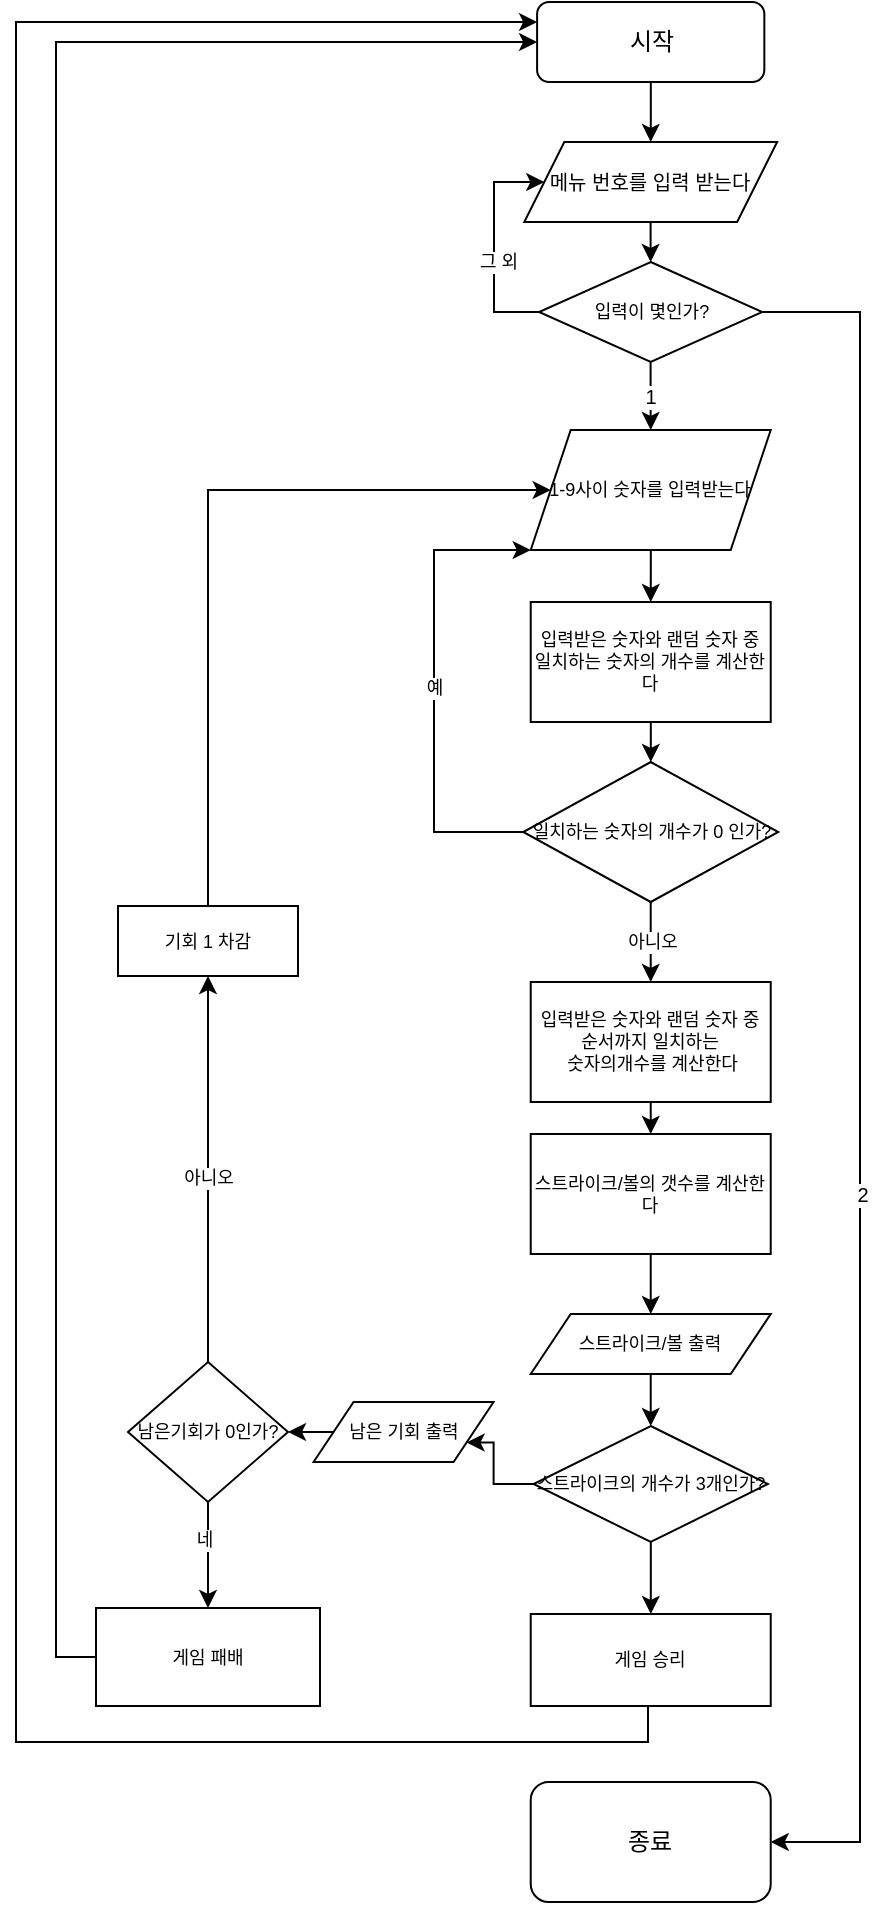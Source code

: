 <mxfile version="15.4.1" type="github">
  <diagram id="ywMGq3YlmWIvPyukyNRm" name="Page-1">
    <mxGraphModel dx="1158" dy="643" grid="1" gridSize="10" guides="1" tooltips="1" connect="1" arrows="1" fold="1" page="1" pageScale="1" pageWidth="827" pageHeight="1169" math="0" shadow="0">
      <root>
        <mxCell id="0" />
        <mxCell id="1" parent="0" />
        <mxCell id="UhYWy89zvZPlmEAXTa8H-82" style="edgeStyle=orthogonalEdgeStyle;rounded=0;orthogonalLoop=1;jettySize=auto;html=1;entryX=0.5;entryY=0;entryDx=0;entryDy=0;fontSize=10;" edge="1" parent="1" source="oEQ9v9iEOpAzofG8B1pc-1" target="UhYWy89zvZPlmEAXTa8H-48">
          <mxGeometry relative="1" as="geometry" />
        </mxCell>
        <mxCell id="oEQ9v9iEOpAzofG8B1pc-1" value="시작" style="rounded=1;whiteSpace=wrap;html=1;" parent="1" vertex="1">
          <mxGeometry x="430.55" y="70" width="113.62" height="40" as="geometry" />
        </mxCell>
        <mxCell id="UhYWy89zvZPlmEAXTa8H-13" style="edgeStyle=orthogonalEdgeStyle;rounded=0;orthogonalLoop=1;jettySize=auto;html=1;fontSize=9;" edge="1" parent="1" source="UhYWy89zvZPlmEAXTa8H-3" target="UhYWy89zvZPlmEAXTa8H-5">
          <mxGeometry relative="1" as="geometry" />
        </mxCell>
        <mxCell id="UhYWy89zvZPlmEAXTa8H-3" value="&lt;font style=&quot;font-size: 9px;&quot;&gt;입력받은 숫자와 랜덤 숫자 중&lt;br style=&quot;font-size: 9px;&quot;&gt;일치하는 숫자의 개수를 계산한다&lt;br style=&quot;font-size: 9px;&quot;&gt;&lt;/font&gt;" style="rounded=0;whiteSpace=wrap;html=1;fontSize=9;" vertex="1" parent="1">
          <mxGeometry x="427.36" y="370" width="120" height="60" as="geometry" />
        </mxCell>
        <mxCell id="UhYWy89zvZPlmEAXTa8H-17" style="edgeStyle=orthogonalEdgeStyle;rounded=0;orthogonalLoop=1;jettySize=auto;html=1;entryX=0.5;entryY=0;entryDx=0;entryDy=0;fontSize=9;" edge="1" parent="1" source="UhYWy89zvZPlmEAXTa8H-5" target="UhYWy89zvZPlmEAXTa8H-44">
          <mxGeometry relative="1" as="geometry">
            <mxPoint x="478" y="654" as="targetPoint" />
            <Array as="points" />
          </mxGeometry>
        </mxCell>
        <mxCell id="UhYWy89zvZPlmEAXTa8H-18" value="아니오" style="edgeLabel;html=1;align=center;verticalAlign=middle;resizable=0;points=[];fontSize=9;" vertex="1" connectable="0" parent="UhYWy89zvZPlmEAXTa8H-17">
          <mxGeometry x="-0.199" relative="1" as="geometry">
            <mxPoint y="4" as="offset" />
          </mxGeometry>
        </mxCell>
        <mxCell id="UhYWy89zvZPlmEAXTa8H-38" value="예" style="edgeStyle=orthogonalEdgeStyle;rounded=0;orthogonalLoop=1;jettySize=auto;html=1;exitX=0;exitY=0.5;exitDx=0;exitDy=0;fontSize=9;entryX=0;entryY=1;entryDx=0;entryDy=0;" edge="1" parent="1" source="UhYWy89zvZPlmEAXTa8H-5" target="UhYWy89zvZPlmEAXTa8H-39">
          <mxGeometry relative="1" as="geometry">
            <mxPoint x="369" y="324" as="targetPoint" />
            <Array as="points">
              <mxPoint x="379" y="485" />
              <mxPoint x="379" y="344" />
            </Array>
          </mxGeometry>
        </mxCell>
        <mxCell id="UhYWy89zvZPlmEAXTa8H-5" value="&lt;span style=&quot;font-size: 9px;&quot;&gt;일치하는 숫자의 개수가 0 인가?&lt;/span&gt;" style="rhombus;whiteSpace=wrap;html=1;fontSize=9;" vertex="1" parent="1">
          <mxGeometry x="423.61" y="450" width="127.5" height="70" as="geometry" />
        </mxCell>
        <mxCell id="UhYWy89zvZPlmEAXTa8H-78" style="edgeStyle=orthogonalEdgeStyle;rounded=0;orthogonalLoop=1;jettySize=auto;html=1;exitX=0.5;exitY=1;exitDx=0;exitDy=0;entryX=0.5;entryY=0;entryDx=0;entryDy=0;fontSize=9;" edge="1" parent="1" source="UhYWy89zvZPlmEAXTa8H-14" target="UhYWy89zvZPlmEAXTa8H-68">
          <mxGeometry relative="1" as="geometry" />
        </mxCell>
        <mxCell id="UhYWy89zvZPlmEAXTa8H-14" value="&lt;font style=&quot;font-size: 9px;&quot;&gt;스트라이크/볼의 갯수를 계산한다&lt;br style=&quot;font-size: 9px;&quot;&gt;&lt;/font&gt;" style="rounded=0;whiteSpace=wrap;html=1;fontSize=9;" vertex="1" parent="1">
          <mxGeometry x="427.36" y="636" width="120" height="60" as="geometry" />
        </mxCell>
        <mxCell id="UhYWy89zvZPlmEAXTa8H-72" style="edgeStyle=orthogonalEdgeStyle;rounded=0;orthogonalLoop=1;jettySize=auto;html=1;entryX=1;entryY=0.75;entryDx=0;entryDy=0;fontSize=9;" edge="1" parent="1" source="UhYWy89zvZPlmEAXTa8H-21" target="UhYWy89zvZPlmEAXTa8H-70">
          <mxGeometry relative="1" as="geometry" />
        </mxCell>
        <mxCell id="UhYWy89zvZPlmEAXTa8H-81" style="edgeStyle=orthogonalEdgeStyle;rounded=0;orthogonalLoop=1;jettySize=auto;html=1;fontSize=9;" edge="1" parent="1" source="UhYWy89zvZPlmEAXTa8H-21" target="UhYWy89zvZPlmEAXTa8H-26">
          <mxGeometry relative="1" as="geometry" />
        </mxCell>
        <mxCell id="UhYWy89zvZPlmEAXTa8H-21" value="&lt;span style=&quot;font-size: 9px;&quot;&gt;스트라이크의 개수가 3개인가?&lt;/span&gt;" style="rhombus;whiteSpace=wrap;html=1;fontSize=9;" vertex="1" parent="1">
          <mxGeometry x="428.785" y="782" width="117.15" height="58" as="geometry" />
        </mxCell>
        <mxCell id="UhYWy89zvZPlmEAXTa8H-64" style="edgeStyle=orthogonalEdgeStyle;rounded=0;orthogonalLoop=1;jettySize=auto;html=1;fontSize=8;entryX=0;entryY=0.25;entryDx=0;entryDy=0;exitX=0.5;exitY=1;exitDx=0;exitDy=0;" edge="1" parent="1" source="UhYWy89zvZPlmEAXTa8H-26" target="oEQ9v9iEOpAzofG8B1pc-1">
          <mxGeometry relative="1" as="geometry">
            <mxPoint x="180" y="1030" as="targetPoint" />
            <mxPoint x="486" y="1010" as="sourcePoint" />
            <Array as="points">
              <mxPoint x="486" y="922" />
              <mxPoint x="486" y="940" />
              <mxPoint x="170" y="940" />
              <mxPoint x="170" y="80" />
            </Array>
          </mxGeometry>
        </mxCell>
        <mxCell id="UhYWy89zvZPlmEAXTa8H-26" value="&lt;font style=&quot;font-size: 9px;&quot;&gt;게임 승리&lt;br style=&quot;font-size: 9px;&quot;&gt;&lt;/font&gt;" style="rounded=0;whiteSpace=wrap;html=1;fontSize=9;" vertex="1" parent="1">
          <mxGeometry x="427.36" y="876" width="120" height="46" as="geometry" />
        </mxCell>
        <mxCell id="UhYWy89zvZPlmEAXTa8H-42" style="edgeStyle=orthogonalEdgeStyle;rounded=0;orthogonalLoop=1;jettySize=auto;html=1;exitX=0.5;exitY=0;exitDx=0;exitDy=0;fontSize=9;entryX=0.5;entryY=1;entryDx=0;entryDy=0;" edge="1" parent="1" source="UhYWy89zvZPlmEAXTa8H-29" target="UhYWy89zvZPlmEAXTa8H-41">
          <mxGeometry relative="1" as="geometry">
            <mxPoint x="279" y="874" as="sourcePoint" />
            <mxPoint x="279" y="644" as="targetPoint" />
          </mxGeometry>
        </mxCell>
        <mxCell id="UhYWy89zvZPlmEAXTa8H-74" value="아니오" style="edgeLabel;html=1;align=center;verticalAlign=middle;resizable=0;points=[];fontSize=9;" vertex="1" connectable="0" parent="UhYWy89zvZPlmEAXTa8H-42">
          <mxGeometry x="-0.044" relative="1" as="geometry">
            <mxPoint as="offset" />
          </mxGeometry>
        </mxCell>
        <mxCell id="UhYWy89zvZPlmEAXTa8H-61" style="edgeStyle=orthogonalEdgeStyle;rounded=0;orthogonalLoop=1;jettySize=auto;html=1;exitX=0.5;exitY=1;exitDx=0;exitDy=0;fontSize=9;entryX=0.5;entryY=0;entryDx=0;entryDy=0;" edge="1" parent="1" source="UhYWy89zvZPlmEAXTa8H-29" target="UhYWy89zvZPlmEAXTa8H-33">
          <mxGeometry relative="1" as="geometry">
            <mxPoint x="283" y="899" as="sourcePoint" />
            <mxPoint x="283" y="939" as="targetPoint" />
          </mxGeometry>
        </mxCell>
        <mxCell id="UhYWy89zvZPlmEAXTa8H-62" value="네" style="edgeLabel;html=1;align=center;verticalAlign=middle;resizable=0;points=[];fontSize=9;" vertex="1" connectable="0" parent="UhYWy89zvZPlmEAXTa8H-61">
          <mxGeometry x="-0.293" y="-2" relative="1" as="geometry">
            <mxPoint as="offset" />
          </mxGeometry>
        </mxCell>
        <mxCell id="UhYWy89zvZPlmEAXTa8H-29" value="남은기회가 0인가?" style="rhombus;whiteSpace=wrap;html=1;fontSize=9;" vertex="1" parent="1">
          <mxGeometry x="226" y="750" width="80" height="70" as="geometry" />
        </mxCell>
        <mxCell id="UhYWy89zvZPlmEAXTa8H-63" style="edgeStyle=orthogonalEdgeStyle;rounded=0;orthogonalLoop=1;jettySize=auto;html=1;fontSize=8;entryX=0;entryY=0.5;entryDx=0;entryDy=0;exitX=0;exitY=0.5;exitDx=0;exitDy=0;" edge="1" parent="1" source="UhYWy89zvZPlmEAXTa8H-33" target="oEQ9v9iEOpAzofG8B1pc-1">
          <mxGeometry relative="1" as="geometry">
            <mxPoint x="240" y="90" as="targetPoint" />
            <mxPoint x="240" y="969" as="sourcePoint" />
            <Array as="points">
              <mxPoint x="190" y="898" />
              <mxPoint x="190" y="90" />
            </Array>
          </mxGeometry>
        </mxCell>
        <mxCell id="UhYWy89zvZPlmEAXTa8H-33" value="&lt;font style=&quot;font-size: 9px;&quot;&gt;게임 패배&lt;br style=&quot;font-size: 9px;&quot;&gt;&lt;/font&gt;" style="rounded=0;whiteSpace=wrap;html=1;fontSize=9;" vertex="1" parent="1">
          <mxGeometry x="210" y="873" width="112" height="49" as="geometry" />
        </mxCell>
        <mxCell id="UhYWy89zvZPlmEAXTa8H-66" style="edgeStyle=orthogonalEdgeStyle;rounded=0;orthogonalLoop=1;jettySize=auto;html=1;entryX=0.5;entryY=0;entryDx=0;entryDy=0;fontSize=9;" edge="1" parent="1" source="UhYWy89zvZPlmEAXTa8H-39" target="UhYWy89zvZPlmEAXTa8H-3">
          <mxGeometry relative="1" as="geometry" />
        </mxCell>
        <mxCell id="UhYWy89zvZPlmEAXTa8H-39" value="&lt;font style=&quot;font-size: 9px;&quot;&gt;1-9사이 숫자를 입력받는다&lt;/font&gt;" style="shape=parallelogram;perimeter=parallelogramPerimeter;whiteSpace=wrap;html=1;fixedSize=1;fontSize=9;" vertex="1" parent="1">
          <mxGeometry x="427.36" y="284" width="120" height="60" as="geometry" />
        </mxCell>
        <mxCell id="UhYWy89zvZPlmEAXTa8H-67" style="edgeStyle=orthogonalEdgeStyle;rounded=0;orthogonalLoop=1;jettySize=auto;html=1;exitX=0.5;exitY=0;exitDx=0;exitDy=0;fontSize=9;entryX=0;entryY=0.5;entryDx=0;entryDy=0;" edge="1" parent="1" source="UhYWy89zvZPlmEAXTa8H-41" target="UhYWy89zvZPlmEAXTa8H-39">
          <mxGeometry relative="1" as="geometry">
            <mxPoint x="306" y="310" as="targetPoint" />
            <Array as="points">
              <mxPoint x="266" y="314" />
            </Array>
          </mxGeometry>
        </mxCell>
        <mxCell id="UhYWy89zvZPlmEAXTa8H-41" value="기회 1 차감" style="rounded=0;whiteSpace=wrap;html=1;fontSize=9;" vertex="1" parent="1">
          <mxGeometry x="221" y="522" width="90" height="35" as="geometry" />
        </mxCell>
        <mxCell id="UhYWy89zvZPlmEAXTa8H-77" style="edgeStyle=orthogonalEdgeStyle;rounded=0;orthogonalLoop=1;jettySize=auto;html=1;exitX=0.5;exitY=1;exitDx=0;exitDy=0;entryX=0.5;entryY=0;entryDx=0;entryDy=0;fontSize=9;" edge="1" parent="1" source="UhYWy89zvZPlmEAXTa8H-44" target="UhYWy89zvZPlmEAXTa8H-14">
          <mxGeometry relative="1" as="geometry" />
        </mxCell>
        <mxCell id="UhYWy89zvZPlmEAXTa8H-44" value="&lt;font style=&quot;font-size: 9px;&quot;&gt;입력받은 숫자와 랜덤 숫자 중&lt;br style=&quot;font-size: 9px;&quot;&gt;순서까지 일치하는&lt;br style=&quot;font-size: 9px;&quot;&gt;&amp;nbsp;숫자의개수를 계산한다&lt;br style=&quot;font-size: 9px;&quot;&gt;&lt;/font&gt;" style="rounded=0;whiteSpace=wrap;html=1;fontSize=9;" vertex="1" parent="1">
          <mxGeometry x="427.36" y="560" width="120" height="60" as="geometry" />
        </mxCell>
        <mxCell id="UhYWy89zvZPlmEAXTa8H-46" value="종료" style="rounded=1;whiteSpace=wrap;html=1;" vertex="1" parent="1">
          <mxGeometry x="427.36" y="960" width="120" height="60" as="geometry" />
        </mxCell>
        <mxCell id="UhYWy89zvZPlmEAXTa8H-51" value="1" style="edgeStyle=orthogonalEdgeStyle;rounded=0;orthogonalLoop=1;jettySize=auto;html=1;entryX=0.5;entryY=0;entryDx=0;entryDy=0;fontSize=10;" edge="1" parent="1" source="UhYWy89zvZPlmEAXTa8H-47" target="UhYWy89zvZPlmEAXTa8H-39">
          <mxGeometry relative="1" as="geometry" />
        </mxCell>
        <mxCell id="UhYWy89zvZPlmEAXTa8H-52" style="edgeStyle=orthogonalEdgeStyle;rounded=0;orthogonalLoop=1;jettySize=auto;html=1;fontSize=9;entryX=0;entryY=0.5;entryDx=0;entryDy=0;" edge="1" parent="1" source="UhYWy89zvZPlmEAXTa8H-47" target="UhYWy89zvZPlmEAXTa8H-48">
          <mxGeometry relative="1" as="geometry">
            <mxPoint x="379" y="90" as="targetPoint" />
            <Array as="points">
              <mxPoint x="409" y="225" />
              <mxPoint x="409" y="160" />
            </Array>
          </mxGeometry>
        </mxCell>
        <mxCell id="UhYWy89zvZPlmEAXTa8H-55" value="그 외" style="edgeLabel;html=1;align=center;verticalAlign=middle;resizable=0;points=[];fontSize=9;" vertex="1" connectable="0" parent="UhYWy89zvZPlmEAXTa8H-52">
          <mxGeometry x="-0.149" y="-2" relative="1" as="geometry">
            <mxPoint as="offset" />
          </mxGeometry>
        </mxCell>
        <mxCell id="UhYWy89zvZPlmEAXTa8H-53" style="edgeStyle=orthogonalEdgeStyle;rounded=0;orthogonalLoop=1;jettySize=auto;html=1;fontSize=8;entryX=1;entryY=0.5;entryDx=0;entryDy=0;" edge="1" parent="1" source="UhYWy89zvZPlmEAXTa8H-47" target="UhYWy89zvZPlmEAXTa8H-46">
          <mxGeometry relative="1" as="geometry">
            <mxPoint x="521.01" y="1110" as="targetPoint" />
            <Array as="points">
              <mxPoint x="592" y="225" />
              <mxPoint x="592" y="990" />
            </Array>
          </mxGeometry>
        </mxCell>
        <mxCell id="UhYWy89zvZPlmEAXTa8H-54" value="2" style="edgeLabel;html=1;align=center;verticalAlign=middle;resizable=0;points=[];fontSize=10;" vertex="1" connectable="0" parent="UhYWy89zvZPlmEAXTa8H-53">
          <mxGeometry x="0.14" y="1" relative="1" as="geometry">
            <mxPoint as="offset" />
          </mxGeometry>
        </mxCell>
        <mxCell id="UhYWy89zvZPlmEAXTa8H-47" value="입력이 몇인가?" style="rhombus;whiteSpace=wrap;html=1;fontSize=9;" vertex="1" parent="1">
          <mxGeometry x="431.54" y="200" width="111.64" height="50" as="geometry" />
        </mxCell>
        <mxCell id="UhYWy89zvZPlmEAXTa8H-50" style="edgeStyle=orthogonalEdgeStyle;rounded=0;orthogonalLoop=1;jettySize=auto;html=1;entryX=0.5;entryY=0;entryDx=0;entryDy=0;fontSize=9;" edge="1" parent="1" source="UhYWy89zvZPlmEAXTa8H-48" target="UhYWy89zvZPlmEAXTa8H-47">
          <mxGeometry relative="1" as="geometry" />
        </mxCell>
        <mxCell id="UhYWy89zvZPlmEAXTa8H-48" value="&lt;font size=&quot;1&quot;&gt;메뉴 번호를 입력 받는다&lt;/font&gt;" style="shape=parallelogram;perimeter=parallelogramPerimeter;whiteSpace=wrap;html=1;fixedSize=1;" vertex="1" parent="1">
          <mxGeometry x="424.145" y="140" width="126.43" height="40" as="geometry" />
        </mxCell>
        <mxCell id="UhYWy89zvZPlmEAXTa8H-79" style="edgeStyle=orthogonalEdgeStyle;rounded=0;orthogonalLoop=1;jettySize=auto;html=1;exitX=0.5;exitY=1;exitDx=0;exitDy=0;entryX=0.5;entryY=0;entryDx=0;entryDy=0;fontSize=9;" edge="1" parent="1" source="UhYWy89zvZPlmEAXTa8H-68" target="UhYWy89zvZPlmEAXTa8H-21">
          <mxGeometry relative="1" as="geometry" />
        </mxCell>
        <mxCell id="UhYWy89zvZPlmEAXTa8H-68" value="&lt;font style=&quot;font-size: 9px;&quot;&gt;스트라이크/볼 출력&lt;/font&gt;" style="shape=parallelogram;perimeter=parallelogramPerimeter;whiteSpace=wrap;html=1;fixedSize=1;fontSize=9;" vertex="1" parent="1">
          <mxGeometry x="427.36" y="726" width="120" height="30" as="geometry" />
        </mxCell>
        <mxCell id="UhYWy89zvZPlmEAXTa8H-73" style="edgeStyle=orthogonalEdgeStyle;rounded=0;orthogonalLoop=1;jettySize=auto;html=1;exitX=0;exitY=0.5;exitDx=0;exitDy=0;entryX=1;entryY=0.5;entryDx=0;entryDy=0;fontSize=9;" edge="1" parent="1" source="UhYWy89zvZPlmEAXTa8H-70" target="UhYWy89zvZPlmEAXTa8H-29">
          <mxGeometry relative="1" as="geometry" />
        </mxCell>
        <mxCell id="UhYWy89zvZPlmEAXTa8H-70" value="남은 기회 출력" style="shape=parallelogram;perimeter=parallelogramPerimeter;whiteSpace=wrap;html=1;fixedSize=1;fontSize=9;" vertex="1" parent="1">
          <mxGeometry x="318.78" y="770" width="90" height="30" as="geometry" />
        </mxCell>
      </root>
    </mxGraphModel>
  </diagram>
</mxfile>
